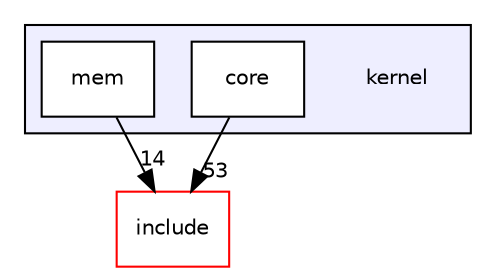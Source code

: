 digraph "kernel" {
  compound=true
  node [ fontsize="10", fontname="Helvetica"];
  edge [ labelfontsize="10", labelfontname="Helvetica"];
  subgraph clusterdir_dc43877d82dd332f9fb2071fcca799d6 {
    graph [ bgcolor="#eeeeff", pencolor="black", label="" URL="dir_dc43877d82dd332f9fb2071fcca799d6.html"];
    dir_dc43877d82dd332f9fb2071fcca799d6 [shape=plaintext label="kernel"];
    dir_5215f8c381c24c03346eeeea66185b9a [shape=box label="core" color="black" fillcolor="white" style="filled" URL="dir_5215f8c381c24c03346eeeea66185b9a.html"];
    dir_539c600d05e734858cfd9a589845008d [shape=box label="mem" color="black" fillcolor="white" style="filled" URL="dir_539c600d05e734858cfd9a589845008d.html"];
  }
  dir_d44c64559bbebec7f509842c48db8b23 [shape=box label="include" fillcolor="white" style="filled" color="red" URL="dir_d44c64559bbebec7f509842c48db8b23.html"];
  dir_5215f8c381c24c03346eeeea66185b9a->dir_d44c64559bbebec7f509842c48db8b23 [headlabel="53", labeldistance=1.5 headhref="dir_000011_000000.html"];
  dir_539c600d05e734858cfd9a589845008d->dir_d44c64559bbebec7f509842c48db8b23 [headlabel="14", labeldistance=1.5 headhref="dir_000012_000000.html"];
}
